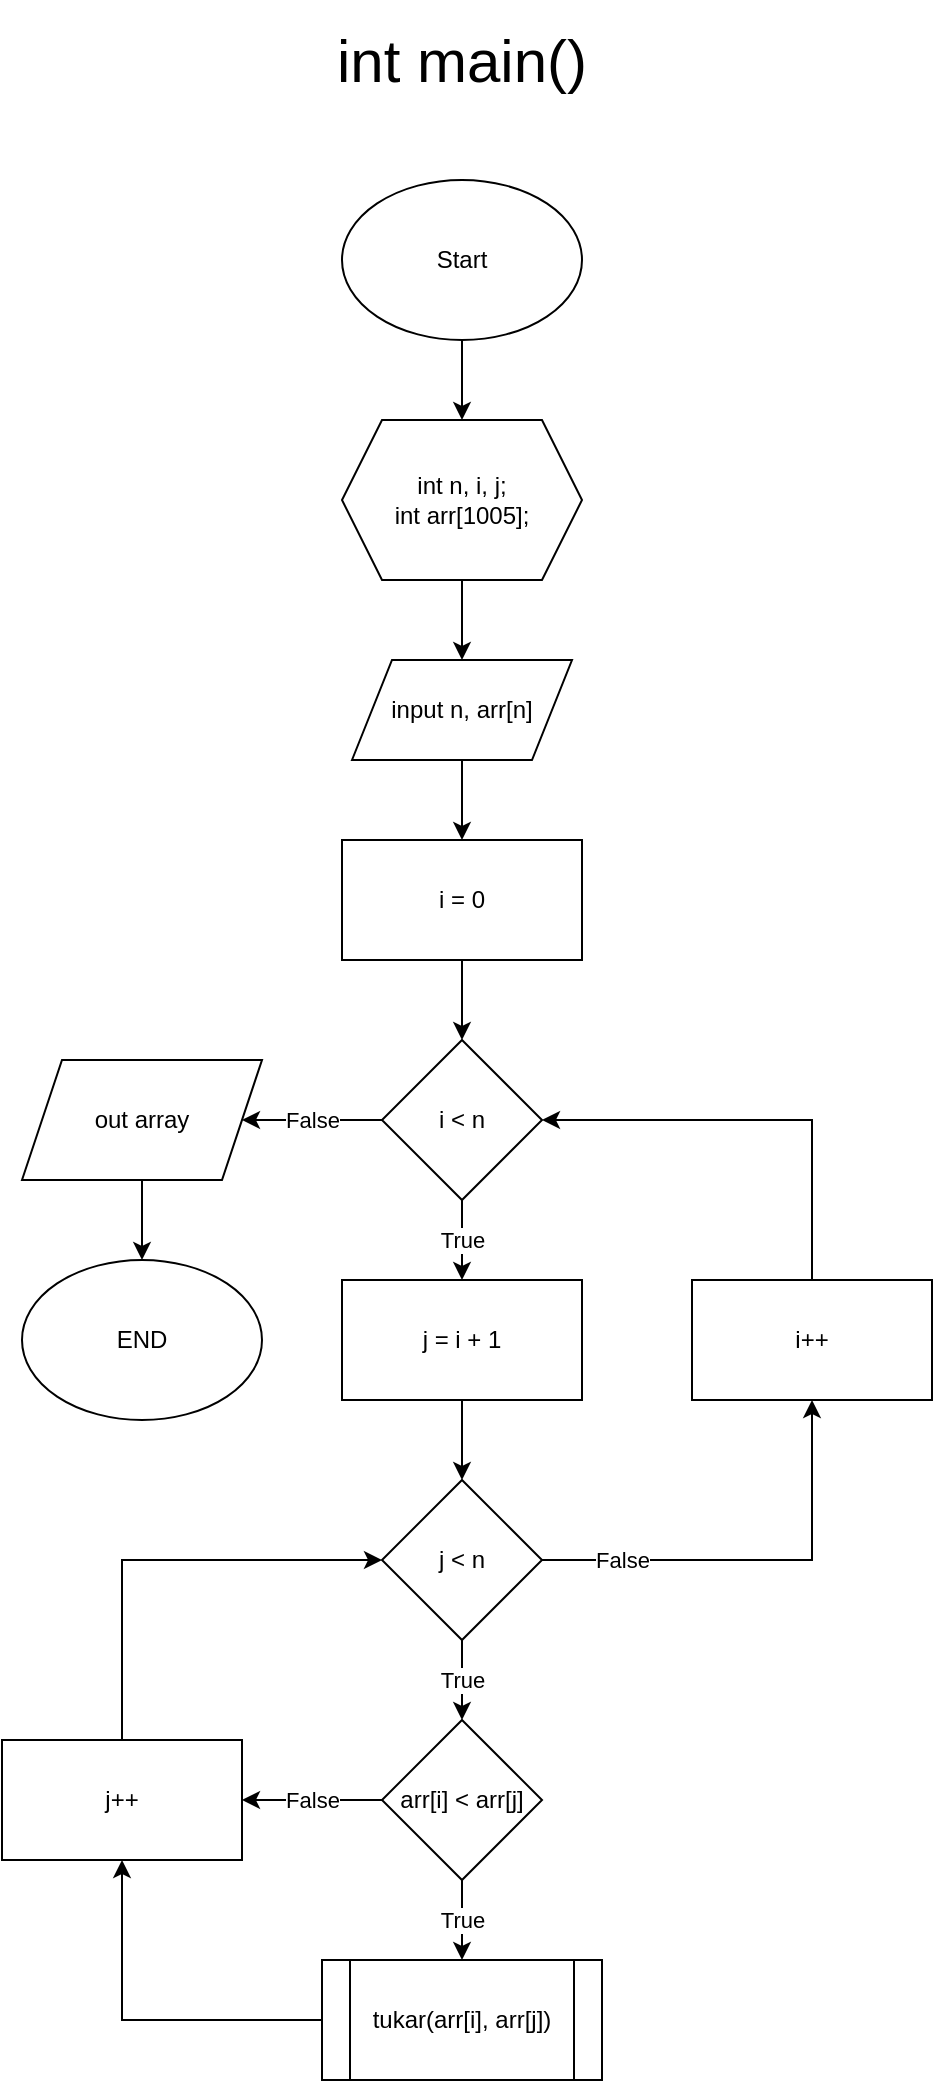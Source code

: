 <mxfile version="20.3.0" type="device"><diagram id="B1IztA93JDPkGl_7jjQR" name="Halaman-1"><mxGraphModel dx="711" dy="1392" grid="1" gridSize="10" guides="1" tooltips="1" connect="1" arrows="1" fold="1" page="1" pageScale="1" pageWidth="850" pageHeight="1100" math="0" shadow="0"><root><mxCell id="0"/><mxCell id="1" parent="0"/><mxCell id="k7I_wMuDkfapAA3n2XPR-1" value="&lt;font style=&quot;font-size: 30px;&quot;&gt;int main()&lt;/font&gt;" style="text;html=1;strokeColor=none;fillColor=none;align=center;verticalAlign=middle;whiteSpace=wrap;rounded=0;" parent="1" vertex="1"><mxGeometry x="150" y="120" width="320" height="60" as="geometry"/></mxCell><mxCell id="k7I_wMuDkfapAA3n2XPR-4" value="" style="edgeStyle=orthogonalEdgeStyle;rounded=0;orthogonalLoop=1;jettySize=auto;html=1;" parent="1" source="k7I_wMuDkfapAA3n2XPR-2" target="k7I_wMuDkfapAA3n2XPR-3" edge="1"><mxGeometry relative="1" as="geometry"/></mxCell><mxCell id="k7I_wMuDkfapAA3n2XPR-2" value="Start" style="ellipse;whiteSpace=wrap;html=1;" parent="1" vertex="1"><mxGeometry x="250" y="210" width="120" height="80" as="geometry"/></mxCell><mxCell id="k7I_wMuDkfapAA3n2XPR-6" value="" style="edgeStyle=orthogonalEdgeStyle;rounded=0;orthogonalLoop=1;jettySize=auto;html=1;" parent="1" source="k7I_wMuDkfapAA3n2XPR-3" target="k7I_wMuDkfapAA3n2XPR-5" edge="1"><mxGeometry relative="1" as="geometry"/></mxCell><mxCell id="k7I_wMuDkfapAA3n2XPR-3" value="int n, i, j;&lt;br&gt;int arr[1005];" style="shape=hexagon;perimeter=hexagonPerimeter2;whiteSpace=wrap;html=1;fixedSize=1;" parent="1" vertex="1"><mxGeometry x="250" y="330" width="120" height="80" as="geometry"/></mxCell><mxCell id="k7I_wMuDkfapAA3n2XPR-8" value="" style="edgeStyle=orthogonalEdgeStyle;rounded=0;orthogonalLoop=1;jettySize=auto;html=1;" parent="1" source="k7I_wMuDkfapAA3n2XPR-5" target="k7I_wMuDkfapAA3n2XPR-7" edge="1"><mxGeometry relative="1" as="geometry"/></mxCell><mxCell id="k7I_wMuDkfapAA3n2XPR-5" value="input n, arr[n]" style="shape=parallelogram;perimeter=parallelogramPerimeter;whiteSpace=wrap;html=1;fixedSize=1;" parent="1" vertex="1"><mxGeometry x="255" y="450" width="110" height="50" as="geometry"/></mxCell><mxCell id="8qrVggY7VT6l3__UWE9--4" value="" style="edgeStyle=orthogonalEdgeStyle;rounded=0;orthogonalLoop=1;jettySize=auto;html=1;" edge="1" parent="1" source="k7I_wMuDkfapAA3n2XPR-7" target="8qrVggY7VT6l3__UWE9--3"><mxGeometry relative="1" as="geometry"/></mxCell><mxCell id="k7I_wMuDkfapAA3n2XPR-7" value="i = 0" style="whiteSpace=wrap;html=1;" parent="1" vertex="1"><mxGeometry x="250" y="540" width="120" height="60" as="geometry"/></mxCell><mxCell id="8qrVggY7VT6l3__UWE9--6" value="False" style="edgeStyle=orthogonalEdgeStyle;rounded=0;orthogonalLoop=1;jettySize=auto;html=1;" edge="1" parent="1" source="8qrVggY7VT6l3__UWE9--3" target="8qrVggY7VT6l3__UWE9--5"><mxGeometry relative="1" as="geometry"/></mxCell><mxCell id="8qrVggY7VT6l3__UWE9--9" value="True" style="edgeStyle=orthogonalEdgeStyle;rounded=0;orthogonalLoop=1;jettySize=auto;html=1;" edge="1" parent="1" source="8qrVggY7VT6l3__UWE9--3" target="8qrVggY7VT6l3__UWE9--8"><mxGeometry relative="1" as="geometry"/></mxCell><mxCell id="8qrVggY7VT6l3__UWE9--3" value="i &amp;lt; n" style="rhombus;whiteSpace=wrap;html=1;" vertex="1" parent="1"><mxGeometry x="270" y="640" width="80" height="80" as="geometry"/></mxCell><mxCell id="8qrVggY7VT6l3__UWE9--13" value="" style="edgeStyle=orthogonalEdgeStyle;rounded=0;orthogonalLoop=1;jettySize=auto;html=1;" edge="1" parent="1" source="8qrVggY7VT6l3__UWE9--5" target="8qrVggY7VT6l3__UWE9--12"><mxGeometry relative="1" as="geometry"/></mxCell><mxCell id="8qrVggY7VT6l3__UWE9--5" value="out array" style="shape=parallelogram;perimeter=parallelogramPerimeter;whiteSpace=wrap;html=1;fixedSize=1;" vertex="1" parent="1"><mxGeometry x="90" y="650" width="120" height="60" as="geometry"/></mxCell><mxCell id="8qrVggY7VT6l3__UWE9--11" value="" style="edgeStyle=orthogonalEdgeStyle;rounded=0;orthogonalLoop=1;jettySize=auto;html=1;" edge="1" parent="1" source="8qrVggY7VT6l3__UWE9--8" target="8qrVggY7VT6l3__UWE9--10"><mxGeometry relative="1" as="geometry"/></mxCell><mxCell id="8qrVggY7VT6l3__UWE9--8" value="j = i + 1" style="whiteSpace=wrap;html=1;" vertex="1" parent="1"><mxGeometry x="250" y="760" width="120" height="60" as="geometry"/></mxCell><mxCell id="8qrVggY7VT6l3__UWE9--15" value="False" style="edgeStyle=orthogonalEdgeStyle;rounded=0;orthogonalLoop=1;jettySize=auto;html=1;" edge="1" parent="1" source="8qrVggY7VT6l3__UWE9--10" target="8qrVggY7VT6l3__UWE9--14"><mxGeometry x="-0.628" relative="1" as="geometry"><mxPoint as="offset"/></mxGeometry></mxCell><mxCell id="8qrVggY7VT6l3__UWE9--18" value="True" style="edgeStyle=orthogonalEdgeStyle;rounded=0;orthogonalLoop=1;jettySize=auto;html=1;" edge="1" parent="1" source="8qrVggY7VT6l3__UWE9--10" target="8qrVggY7VT6l3__UWE9--17"><mxGeometry relative="1" as="geometry"/></mxCell><mxCell id="8qrVggY7VT6l3__UWE9--10" value="j &amp;lt; n" style="rhombus;whiteSpace=wrap;html=1;" vertex="1" parent="1"><mxGeometry x="270" y="860" width="80" height="80" as="geometry"/></mxCell><mxCell id="8qrVggY7VT6l3__UWE9--12" value="END" style="ellipse;whiteSpace=wrap;html=1;" vertex="1" parent="1"><mxGeometry x="90" y="750" width="120" height="80" as="geometry"/></mxCell><mxCell id="8qrVggY7VT6l3__UWE9--16" style="edgeStyle=orthogonalEdgeStyle;rounded=0;orthogonalLoop=1;jettySize=auto;html=1;entryX=1;entryY=0.5;entryDx=0;entryDy=0;" edge="1" parent="1" source="8qrVggY7VT6l3__UWE9--14" target="8qrVggY7VT6l3__UWE9--3"><mxGeometry relative="1" as="geometry"><Array as="points"><mxPoint x="485" y="680"/></Array></mxGeometry></mxCell><mxCell id="8qrVggY7VT6l3__UWE9--14" value="i++" style="whiteSpace=wrap;html=1;" vertex="1" parent="1"><mxGeometry x="425" y="760" width="120" height="60" as="geometry"/></mxCell><mxCell id="8qrVggY7VT6l3__UWE9--20" value="True" style="edgeStyle=orthogonalEdgeStyle;rounded=0;orthogonalLoop=1;jettySize=auto;html=1;" edge="1" parent="1" source="8qrVggY7VT6l3__UWE9--17" target="8qrVggY7VT6l3__UWE9--19"><mxGeometry relative="1" as="geometry"/></mxCell><mxCell id="8qrVggY7VT6l3__UWE9--24" value="False" style="edgeStyle=orthogonalEdgeStyle;rounded=0;orthogonalLoop=1;jettySize=auto;html=1;" edge="1" parent="1" source="8qrVggY7VT6l3__UWE9--17" target="8qrVggY7VT6l3__UWE9--21"><mxGeometry relative="1" as="geometry"/></mxCell><mxCell id="8qrVggY7VT6l3__UWE9--17" value="arr[i] &amp;lt; arr[j]" style="rhombus;whiteSpace=wrap;html=1;" vertex="1" parent="1"><mxGeometry x="270" y="980" width="80" height="80" as="geometry"/></mxCell><mxCell id="8qrVggY7VT6l3__UWE9--22" value="" style="edgeStyle=orthogonalEdgeStyle;rounded=0;orthogonalLoop=1;jettySize=auto;html=1;" edge="1" parent="1" source="8qrVggY7VT6l3__UWE9--19" target="8qrVggY7VT6l3__UWE9--21"><mxGeometry relative="1" as="geometry"/></mxCell><mxCell id="8qrVggY7VT6l3__UWE9--19" value="tukar(arr[i], arr[j])" style="shape=process;whiteSpace=wrap;html=1;backgroundOutline=1;" vertex="1" parent="1"><mxGeometry x="240" y="1100" width="140" height="60" as="geometry"/></mxCell><mxCell id="8qrVggY7VT6l3__UWE9--23" style="edgeStyle=orthogonalEdgeStyle;rounded=0;orthogonalLoop=1;jettySize=auto;html=1;entryX=0;entryY=0.5;entryDx=0;entryDy=0;" edge="1" parent="1" source="8qrVggY7VT6l3__UWE9--21" target="8qrVggY7VT6l3__UWE9--10"><mxGeometry relative="1" as="geometry"><Array as="points"><mxPoint x="140" y="900"/></Array></mxGeometry></mxCell><mxCell id="8qrVggY7VT6l3__UWE9--21" value="j++" style="whiteSpace=wrap;html=1;" vertex="1" parent="1"><mxGeometry x="80" y="990" width="120" height="60" as="geometry"/></mxCell></root></mxGraphModel></diagram></mxfile>